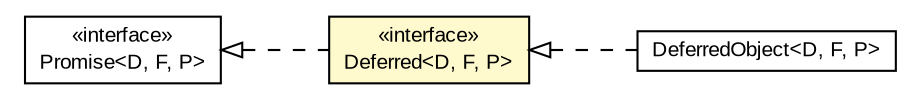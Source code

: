 #!/usr/local/bin/dot
#
# Class diagram 
# Generated by UMLGraph version R5_6-24-gf6e263 (http://www.umlgraph.org/)
#

digraph G {
	edge [fontname="arial",fontsize=10,labelfontname="arial",labelfontsize=10];
	node [fontname="arial",fontsize=10,shape=plaintext];
	nodesep=0.25;
	ranksep=0.5;
	rankdir=LR;
	// io.reinert.gdeferred.Promise<D, F, P>
	c85 [label=<<table title="io.reinert.gdeferred.Promise" border="0" cellborder="1" cellspacing="0" cellpadding="2" port="p" href="./Promise.html">
		<tr><td><table border="0" cellspacing="0" cellpadding="1">
<tr><td align="center" balign="center"> &#171;interface&#187; </td></tr>
<tr><td align="center" balign="center"> Promise&lt;D, F, P&gt; </td></tr>
		</table></td></tr>
		</table>>, URL="./Promise.html", fontname="arial", fontcolor="black", fontsize=10.0];
	// io.reinert.gdeferred.Deferred<D, F, P>
	c96 [label=<<table title="io.reinert.gdeferred.Deferred" border="0" cellborder="1" cellspacing="0" cellpadding="2" port="p" bgcolor="lemonChiffon" href="./Deferred.html">
		<tr><td><table border="0" cellspacing="0" cellpadding="1">
<tr><td align="center" balign="center"> &#171;interface&#187; </td></tr>
<tr><td align="center" balign="center"> Deferred&lt;D, F, P&gt; </td></tr>
		</table></td></tr>
		</table>>, URL="./Deferred.html", fontname="arial", fontcolor="black", fontsize=10.0];
	// io.reinert.gdeferred.impl.DeferredObject<D, F, P>
	c100 [label=<<table title="io.reinert.gdeferred.impl.DeferredObject" border="0" cellborder="1" cellspacing="0" cellpadding="2" port="p" href="./impl/DeferredObject.html">
		<tr><td><table border="0" cellspacing="0" cellpadding="1">
<tr><td align="center" balign="center"> DeferredObject&lt;D, F, P&gt; </td></tr>
		</table></td></tr>
		</table>>, URL="./impl/DeferredObject.html", fontname="arial", fontcolor="black", fontsize=10.0];
	//io.reinert.gdeferred.Deferred<D, F, P> implements io.reinert.gdeferred.Promise<D, F, P>
	c85:p -> c96:p [dir=back,arrowtail=empty,style=dashed];
	//io.reinert.gdeferred.impl.DeferredObject<D, F, P> implements io.reinert.gdeferred.Deferred<D, F, P>
	c96:p -> c100:p [dir=back,arrowtail=empty,style=dashed];
}

